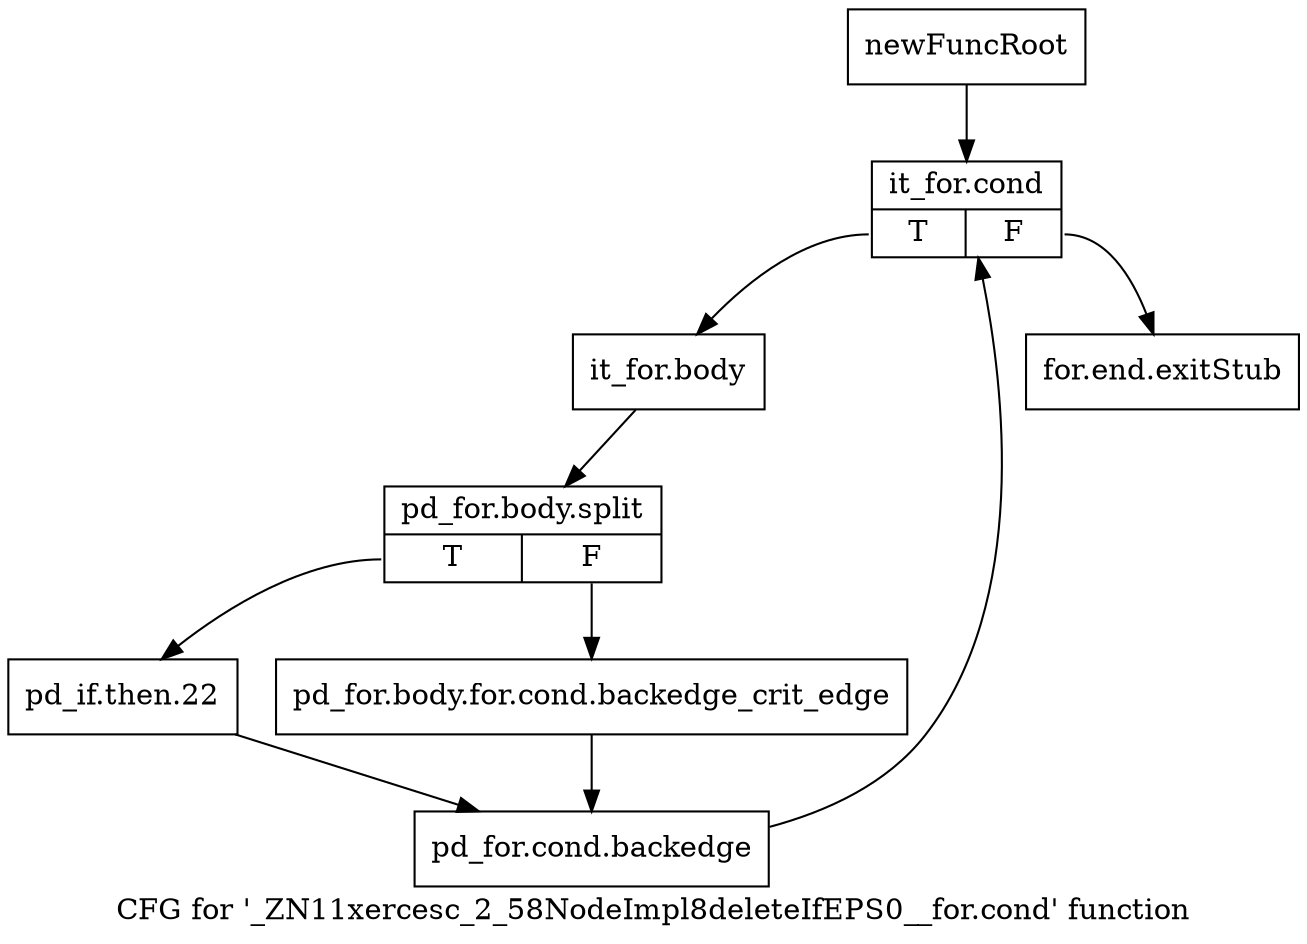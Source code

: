 digraph "CFG for '_ZN11xercesc_2_58NodeImpl8deleteIfEPS0__for.cond' function" {
	label="CFG for '_ZN11xercesc_2_58NodeImpl8deleteIfEPS0__for.cond' function";

	Node0x98de540 [shape=record,label="{newFuncRoot}"];
	Node0x98de540 -> Node0x98fc910;
	Node0x98fc8c0 [shape=record,label="{for.end.exitStub}"];
	Node0x98fc910 [shape=record,label="{it_for.cond|{<s0>T|<s1>F}}"];
	Node0x98fc910:s0 -> Node0x98fc960;
	Node0x98fc910:s1 -> Node0x98fc8c0;
	Node0x98fc960 [shape=record,label="{it_for.body}"];
	Node0x98fc960 -> Node0xce4edd0;
	Node0xce4edd0 [shape=record,label="{pd_for.body.split|{<s0>T|<s1>F}}"];
	Node0xce4edd0:s0 -> Node0x98fce20;
	Node0xce4edd0:s1 -> Node0x98fcdd0;
	Node0x98fcdd0 [shape=record,label="{pd_for.body.for.cond.backedge_crit_edge}"];
	Node0x98fcdd0 -> Node0x98fce70;
	Node0x98fce20 [shape=record,label="{pd_if.then.22}"];
	Node0x98fce20 -> Node0x98fce70;
	Node0x98fce70 [shape=record,label="{pd_for.cond.backedge}"];
	Node0x98fce70 -> Node0x98fc910;
}
